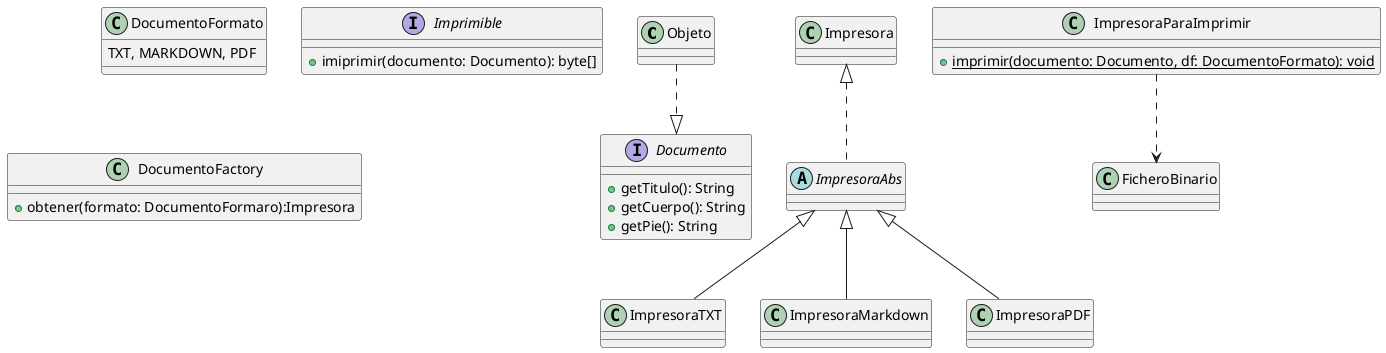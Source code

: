 @startuml diagrama de clases

class Objeto{

}

class DocumentoFormato{
    TXT, MARKDOWN, PDF
}

interface Documento{
    + getTitulo(): String
    + getCuerpo(): String
    + getPie(): String
}

interface Imprimible{
    + imiprimir(documento: Documento): byte[]
}

class DocumentoFactory{
    + obtener(formato: DocumentoFormaro):Impresora
}

abstract class ImpresoraAbs{

}

class ImpresoraTXT{

}

class ImpresoraMarkdown{

}

class ImpresoraPDF{

}

class ImpresoraParaImprimir{
    + {static} imprimir(documento: Documento, df: DocumentoFormato): void
}

Objeto ..|> Documento

Impresora <|.. ImpresoraAbs
ImpresoraAbs <|-- ImpresoraTXT
ImpresoraAbs <|-- ImpresoraMarkdown
ImpresoraAbs <|-- ImpresoraPDF

ImpresoraParaImprimir ..> FicheroBinario
@enduml